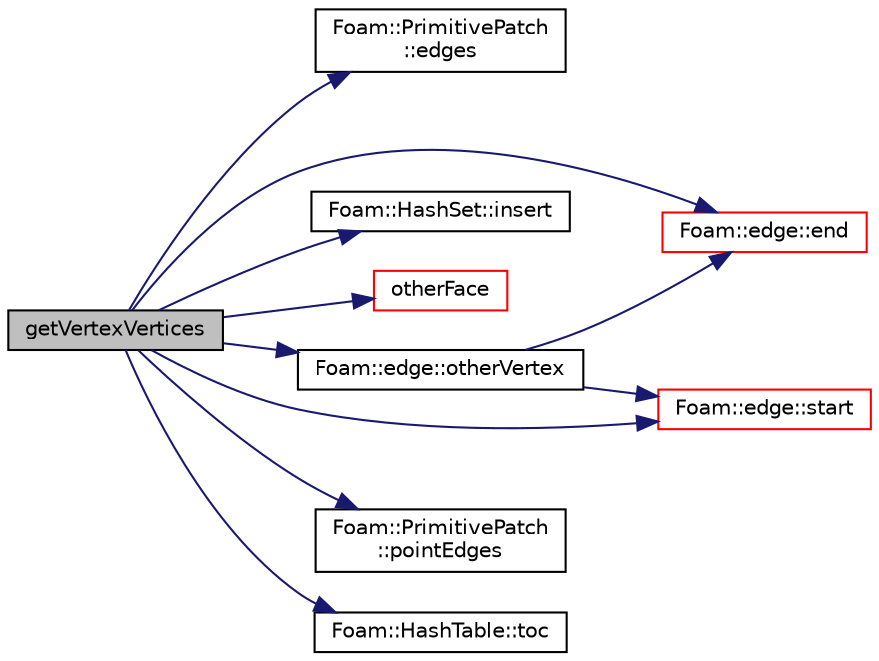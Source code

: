digraph "getVertexVertices"
{
  bgcolor="transparent";
  edge [fontname="Helvetica",fontsize="10",labelfontname="Helvetica",labelfontsize="10"];
  node [fontname="Helvetica",fontsize="10",shape=record];
  rankdir="LR";
  Node161 [label="getVertexVertices",height=0.2,width=0.4,color="black", fillcolor="grey75", style="filled", fontcolor="black"];
  Node161 -> Node162 [color="midnightblue",fontsize="10",style="solid",fontname="Helvetica"];
  Node162 [label="Foam::PrimitivePatch\l::edges",height=0.2,width=0.4,color="black",URL="$a28693.html#a21d764179912ddda5c6f95193c289846",tooltip="Return list of edges, address into LOCAL point list. "];
  Node161 -> Node163 [color="midnightblue",fontsize="10",style="solid",fontname="Helvetica"];
  Node163 [label="Foam::edge::end",height=0.2,width=0.4,color="red",URL="$a28361.html#a5ac1c619caccdf5bcf8c3d58a409849f",tooltip="Return end vertex label. "];
  Node161 -> Node165 [color="midnightblue",fontsize="10",style="solid",fontname="Helvetica"];
  Node165 [label="Foam::HashSet::insert",height=0.2,width=0.4,color="black",URL="$a26829.html#a49f0753d9652681fc3a81f59951a0ad7",tooltip="Insert a new entry. "];
  Node161 -> Node166 [color="midnightblue",fontsize="10",style="solid",fontname="Helvetica"];
  Node166 [label="otherFace",height=0.2,width=0.4,color="red",URL="$a26673.html#a9f1ef6244db66578845faaba72201533",tooltip="Get face connected to edge not facei. "];
  Node161 -> Node229 [color="midnightblue",fontsize="10",style="solid",fontname="Helvetica"];
  Node229 [label="Foam::edge::otherVertex",height=0.2,width=0.4,color="black",URL="$a28361.html#abdf093da438a74d23c7552fc545bf0c4",tooltip="Given one vertex, return the other. "];
  Node229 -> Node163 [color="midnightblue",fontsize="10",style="solid",fontname="Helvetica"];
  Node229 -> Node221 [color="midnightblue",fontsize="10",style="solid",fontname="Helvetica"];
  Node221 [label="Foam::edge::start",height=0.2,width=0.4,color="red",URL="$a28361.html#afe56bdd2031bbf8321e35e2330c0b990",tooltip="Return start vertex label. "];
  Node161 -> Node224 [color="midnightblue",fontsize="10",style="solid",fontname="Helvetica"];
  Node224 [label="Foam::PrimitivePatch\l::pointEdges",height=0.2,width=0.4,color="black",URL="$a28693.html#a219060536b044c749e6178283665d632",tooltip="Return point-edge addressing. "];
  Node161 -> Node221 [color="midnightblue",fontsize="10",style="solid",fontname="Helvetica"];
  Node161 -> Node230 [color="midnightblue",fontsize="10",style="solid",fontname="Helvetica"];
  Node230 [label="Foam::HashTable::toc",height=0.2,width=0.4,color="black",URL="$a26841.html#a1717015c0033bc9eed654353eed0461b",tooltip="Return the table of contents. "];
}

